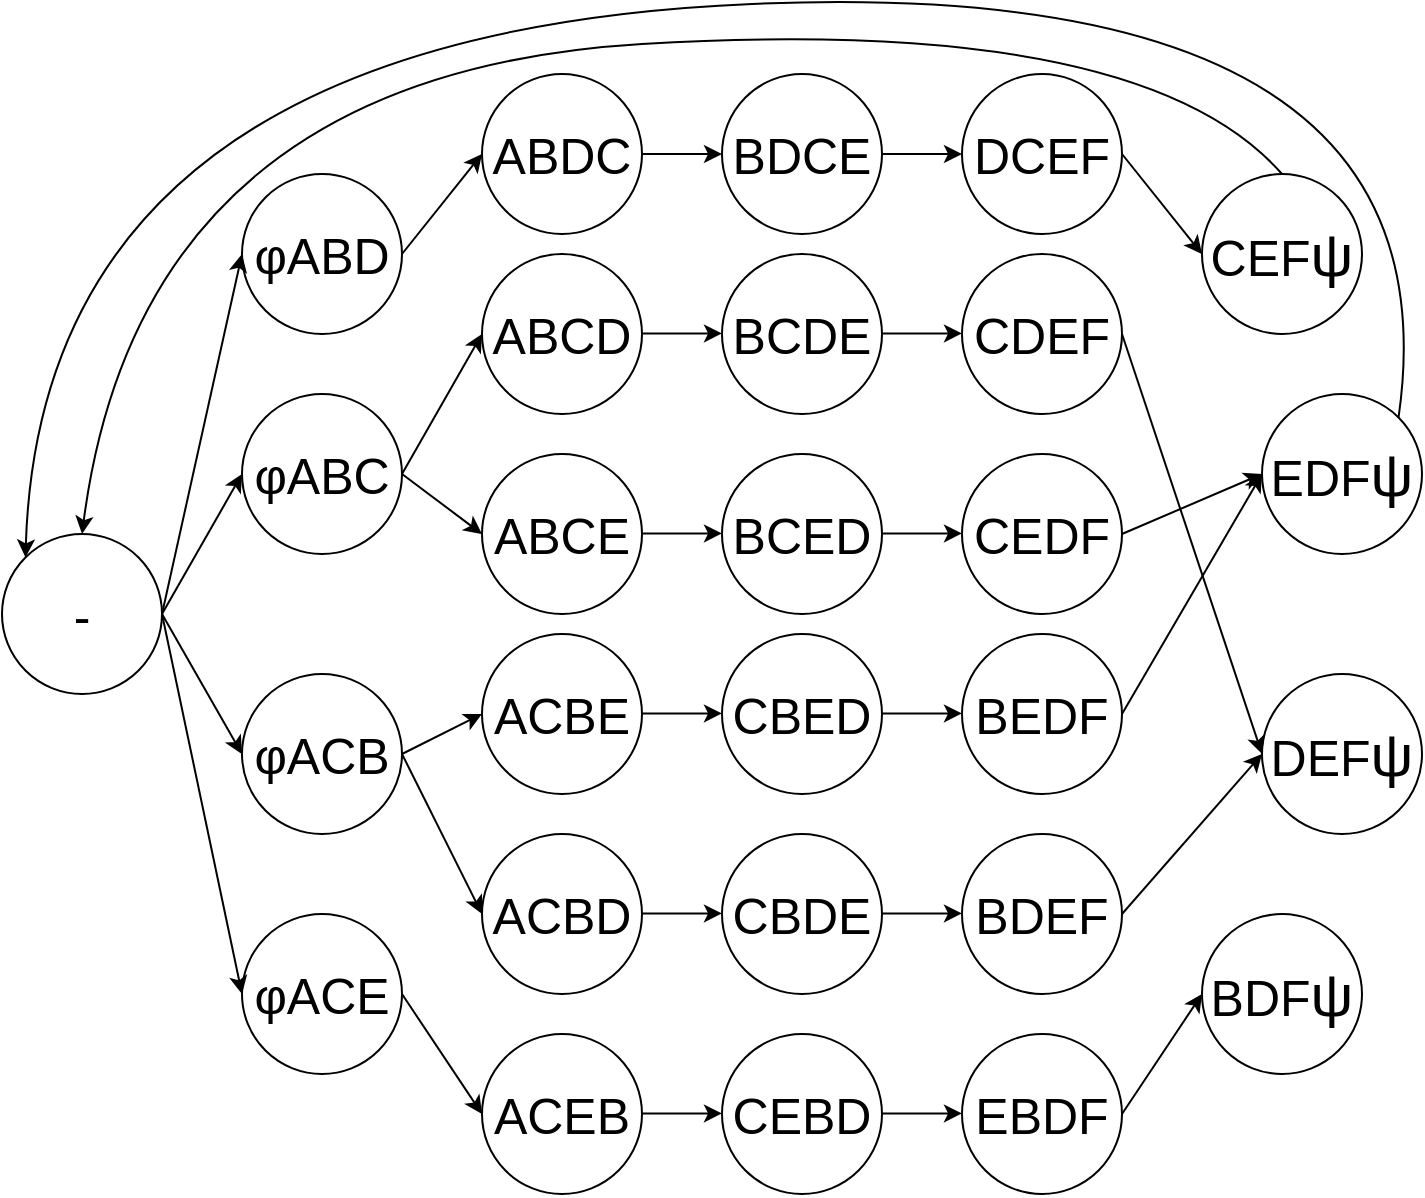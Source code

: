 <mxfile version="24.1.0" type="github">
  <diagram name="Seite-1" id="uhOXl8XrarWYXpvNMgZO">
    <mxGraphModel dx="1434" dy="782" grid="1" gridSize="10" guides="1" tooltips="1" connect="1" arrows="1" fold="1" page="1" pageScale="1" pageWidth="827" pageHeight="1169" math="0" shadow="0">
      <root>
        <mxCell id="0" />
        <mxCell id="1" parent="0" />
        <mxCell id="WchbofAxJvEK4TU0tgz5-1" value="&lt;font style=&quot;font-size: 25px;&quot;&gt;φABC&lt;/font&gt;" style="ellipse;whiteSpace=wrap;html=1;aspect=fixed;fontSize=20;" vertex="1" parent="1">
          <mxGeometry x="160" y="210" width="80" height="80" as="geometry" />
        </mxCell>
        <mxCell id="WchbofAxJvEK4TU0tgz5-3" value="-" style="ellipse;whiteSpace=wrap;html=1;aspect=fixed;fontSize=25;" vertex="1" parent="1">
          <mxGeometry x="40" y="280" width="80" height="80" as="geometry" />
        </mxCell>
        <mxCell id="WchbofAxJvEK4TU0tgz5-5" value="" style="endArrow=classic;html=1;rounded=0;curved=1;entryX=0;entryY=0.5;entryDx=0;entryDy=0;exitX=1;exitY=0.5;exitDx=0;exitDy=0;" edge="1" parent="1" source="WchbofAxJvEK4TU0tgz5-3" target="WchbofAxJvEK4TU0tgz5-1">
          <mxGeometry width="50" height="50" relative="1" as="geometry">
            <mxPoint x="130" y="320" as="sourcePoint" />
            <mxPoint x="160" y="319.66" as="targetPoint" />
          </mxGeometry>
        </mxCell>
        <mxCell id="WchbofAxJvEK4TU0tgz5-6" value="&lt;font style=&quot;font-size: 25px;&quot;&gt;φABD&lt;/font&gt;" style="ellipse;whiteSpace=wrap;html=1;aspect=fixed;fontSize=20;" vertex="1" parent="1">
          <mxGeometry x="160" y="100" width="80" height="80" as="geometry" />
        </mxCell>
        <mxCell id="WchbofAxJvEK4TU0tgz5-7" value="" style="endArrow=classic;html=1;rounded=0;curved=1;exitX=1;exitY=0.5;exitDx=0;exitDy=0;entryX=0;entryY=0.5;entryDx=0;entryDy=0;" edge="1" parent="1" source="WchbofAxJvEK4TU0tgz5-3" target="WchbofAxJvEK4TU0tgz5-6">
          <mxGeometry width="50" height="50" relative="1" as="geometry">
            <mxPoint x="70" y="350" as="sourcePoint" />
            <mxPoint x="110" y="350" as="targetPoint" />
          </mxGeometry>
        </mxCell>
        <mxCell id="WchbofAxJvEK4TU0tgz5-8" value="&lt;font style=&quot;font-size: 25px;&quot;&gt;φACE&lt;/font&gt;" style="ellipse;whiteSpace=wrap;html=1;aspect=fixed;fontSize=20;" vertex="1" parent="1">
          <mxGeometry x="160" y="470" width="80" height="80" as="geometry" />
        </mxCell>
        <mxCell id="WchbofAxJvEK4TU0tgz5-9" value="" style="endArrow=classic;html=1;rounded=0;curved=1;entryX=0;entryY=0.5;entryDx=0;entryDy=0;exitX=1;exitY=0.5;exitDx=0;exitDy=0;" edge="1" parent="1" source="WchbofAxJvEK4TU0tgz5-3" target="WchbofAxJvEK4TU0tgz5-8">
          <mxGeometry width="50" height="50" relative="1" as="geometry">
            <mxPoint x="120" y="320" as="sourcePoint" />
            <mxPoint x="110" y="350" as="targetPoint" />
          </mxGeometry>
        </mxCell>
        <mxCell id="WchbofAxJvEK4TU0tgz5-10" value="&lt;font style=&quot;font-size: 25px;&quot;&gt;φACB&lt;/font&gt;" style="ellipse;whiteSpace=wrap;html=1;aspect=fixed;fontSize=20;" vertex="1" parent="1">
          <mxGeometry x="160" y="350" width="80" height="80" as="geometry" />
        </mxCell>
        <mxCell id="WchbofAxJvEK4TU0tgz5-11" value="" style="endArrow=classic;html=1;rounded=0;curved=1;exitX=1;exitY=0.5;exitDx=0;exitDy=0;entryX=0;entryY=0.5;entryDx=0;entryDy=0;" edge="1" parent="1" source="WchbofAxJvEK4TU0tgz5-3" target="WchbofAxJvEK4TU0tgz5-10">
          <mxGeometry width="50" height="50" relative="1" as="geometry">
            <mxPoint x="290" y="380" as="sourcePoint" />
            <mxPoint x="330" y="380" as="targetPoint" />
          </mxGeometry>
        </mxCell>
        <mxCell id="WchbofAxJvEK4TU0tgz5-12" value="ABCD" style="ellipse;whiteSpace=wrap;html=1;aspect=fixed;fontSize=25;" vertex="1" parent="1">
          <mxGeometry x="280" y="140" width="80" height="80" as="geometry" />
        </mxCell>
        <mxCell id="WchbofAxJvEK4TU0tgz5-13" value="ABCE" style="ellipse;whiteSpace=wrap;html=1;aspect=fixed;fontSize=25;" vertex="1" parent="1">
          <mxGeometry x="280" y="240" width="80" height="80" as="geometry" />
        </mxCell>
        <mxCell id="WchbofAxJvEK4TU0tgz5-14" value="ABDC" style="ellipse;whiteSpace=wrap;html=1;aspect=fixed;fontSize=25;" vertex="1" parent="1">
          <mxGeometry x="280" y="50" width="80" height="80" as="geometry" />
        </mxCell>
        <mxCell id="WchbofAxJvEK4TU0tgz5-15" value="ACEB" style="ellipse;whiteSpace=wrap;html=1;aspect=fixed;fontSize=25;" vertex="1" parent="1">
          <mxGeometry x="280" y="530" width="80" height="80" as="geometry" />
        </mxCell>
        <mxCell id="WchbofAxJvEK4TU0tgz5-16" value="ACBE" style="ellipse;whiteSpace=wrap;html=1;aspect=fixed;fontSize=25;" vertex="1" parent="1">
          <mxGeometry x="280" y="330" width="80" height="80" as="geometry" />
        </mxCell>
        <mxCell id="WchbofAxJvEK4TU0tgz5-17" value="ACBD" style="ellipse;whiteSpace=wrap;html=1;aspect=fixed;fontSize=25;" vertex="1" parent="1">
          <mxGeometry x="280" y="430" width="80" height="80" as="geometry" />
        </mxCell>
        <mxCell id="WchbofAxJvEK4TU0tgz5-18" value="" style="endArrow=classic;html=1;rounded=0;curved=1;exitX=1;exitY=0.5;exitDx=0;exitDy=0;entryX=0;entryY=0.5;entryDx=0;entryDy=0;" edge="1" parent="1" source="WchbofAxJvEK4TU0tgz5-1" target="WchbofAxJvEK4TU0tgz5-12">
          <mxGeometry width="50" height="50" relative="1" as="geometry">
            <mxPoint x="260" y="280" as="sourcePoint" />
            <mxPoint x="300" y="280" as="targetPoint" />
          </mxGeometry>
        </mxCell>
        <mxCell id="WchbofAxJvEK4TU0tgz5-19" value="" style="endArrow=classic;html=1;rounded=0;curved=1;exitX=1;exitY=0.5;exitDx=0;exitDy=0;entryX=0;entryY=0.5;entryDx=0;entryDy=0;" edge="1" parent="1" source="WchbofAxJvEK4TU0tgz5-1" target="WchbofAxJvEK4TU0tgz5-13">
          <mxGeometry width="50" height="50" relative="1" as="geometry">
            <mxPoint x="260" y="280" as="sourcePoint" />
            <mxPoint x="300" y="280" as="targetPoint" />
          </mxGeometry>
        </mxCell>
        <mxCell id="WchbofAxJvEK4TU0tgz5-20" value="" style="endArrow=classic;html=1;rounded=0;curved=1;exitX=1;exitY=0.5;exitDx=0;exitDy=0;entryX=0;entryY=0.5;entryDx=0;entryDy=0;" edge="1" parent="1" source="WchbofAxJvEK4TU0tgz5-6" target="WchbofAxJvEK4TU0tgz5-14">
          <mxGeometry width="50" height="50" relative="1" as="geometry">
            <mxPoint x="260" y="110" as="sourcePoint" />
            <mxPoint x="300" y="110" as="targetPoint" />
          </mxGeometry>
        </mxCell>
        <mxCell id="WchbofAxJvEK4TU0tgz5-21" value="" style="endArrow=classic;html=1;rounded=0;curved=1;exitX=1;exitY=0.5;exitDx=0;exitDy=0;entryX=0;entryY=0.5;entryDx=0;entryDy=0;" edge="1" parent="1" source="WchbofAxJvEK4TU0tgz5-8" target="WchbofAxJvEK4TU0tgz5-15">
          <mxGeometry width="50" height="50" relative="1" as="geometry">
            <mxPoint x="260" y="610" as="sourcePoint" />
            <mxPoint x="300" y="610" as="targetPoint" />
          </mxGeometry>
        </mxCell>
        <mxCell id="WchbofAxJvEK4TU0tgz5-22" value="" style="endArrow=classic;html=1;rounded=0;curved=1;exitX=1;exitY=0.5;exitDx=0;exitDy=0;entryX=0;entryY=0.5;entryDx=0;entryDy=0;" edge="1" parent="1" source="WchbofAxJvEK4TU0tgz5-10" target="WchbofAxJvEK4TU0tgz5-16">
          <mxGeometry width="50" height="50" relative="1" as="geometry">
            <mxPoint x="260" y="380" as="sourcePoint" />
            <mxPoint x="300" y="380" as="targetPoint" />
          </mxGeometry>
        </mxCell>
        <mxCell id="WchbofAxJvEK4TU0tgz5-23" value="" style="endArrow=classic;html=1;rounded=0;curved=1;exitX=1;exitY=0.5;exitDx=0;exitDy=0;entryX=0;entryY=0.5;entryDx=0;entryDy=0;" edge="1" parent="1" source="WchbofAxJvEK4TU0tgz5-10" target="WchbofAxJvEK4TU0tgz5-17">
          <mxGeometry width="50" height="50" relative="1" as="geometry">
            <mxPoint x="260" y="450" as="sourcePoint" />
            <mxPoint x="300" y="450" as="targetPoint" />
          </mxGeometry>
        </mxCell>
        <mxCell id="WchbofAxJvEK4TU0tgz5-24" value="BCDE" style="ellipse;whiteSpace=wrap;html=1;aspect=fixed;fontSize=25;" vertex="1" parent="1">
          <mxGeometry x="400" y="140" width="80" height="80" as="geometry" />
        </mxCell>
        <mxCell id="WchbofAxJvEK4TU0tgz5-25" value="BCED" style="ellipse;whiteSpace=wrap;html=1;aspect=fixed;fontSize=25;" vertex="1" parent="1">
          <mxGeometry x="400" y="240" width="80" height="80" as="geometry" />
        </mxCell>
        <mxCell id="WchbofAxJvEK4TU0tgz5-26" value="BDCE" style="ellipse;whiteSpace=wrap;html=1;aspect=fixed;fontSize=25;" vertex="1" parent="1">
          <mxGeometry x="400" y="50" width="80" height="80" as="geometry" />
        </mxCell>
        <mxCell id="WchbofAxJvEK4TU0tgz5-27" value="CEBD" style="ellipse;whiteSpace=wrap;html=1;aspect=fixed;fontSize=25;" vertex="1" parent="1">
          <mxGeometry x="400" y="530" width="80" height="80" as="geometry" />
        </mxCell>
        <mxCell id="WchbofAxJvEK4TU0tgz5-28" value="CBED" style="ellipse;whiteSpace=wrap;html=1;aspect=fixed;fontSize=25;" vertex="1" parent="1">
          <mxGeometry x="400" y="330" width="80" height="80" as="geometry" />
        </mxCell>
        <mxCell id="WchbofAxJvEK4TU0tgz5-29" value="CBDE" style="ellipse;whiteSpace=wrap;html=1;aspect=fixed;fontSize=25;" vertex="1" parent="1">
          <mxGeometry x="400" y="430" width="80" height="80" as="geometry" />
        </mxCell>
        <mxCell id="WchbofAxJvEK4TU0tgz5-30" value="" style="endArrow=classic;html=1;rounded=0;curved=1;exitX=1;exitY=0.5;exitDx=0;exitDy=0;" edge="1" parent="1">
          <mxGeometry width="50" height="50" relative="1" as="geometry">
            <mxPoint x="360" y="179.71" as="sourcePoint" />
            <mxPoint x="400" y="179.71" as="targetPoint" />
          </mxGeometry>
        </mxCell>
        <mxCell id="WchbofAxJvEK4TU0tgz5-31" value="" style="endArrow=classic;html=1;rounded=0;curved=1;exitX=1;exitY=0.5;exitDx=0;exitDy=0;" edge="1" parent="1">
          <mxGeometry width="50" height="50" relative="1" as="geometry">
            <mxPoint x="360" y="279.71" as="sourcePoint" />
            <mxPoint x="400" y="279.71" as="targetPoint" />
          </mxGeometry>
        </mxCell>
        <mxCell id="WchbofAxJvEK4TU0tgz5-32" value="" style="endArrow=classic;html=1;rounded=0;curved=1;exitX=1;exitY=0.5;exitDx=0;exitDy=0;" edge="1" parent="1">
          <mxGeometry width="50" height="50" relative="1" as="geometry">
            <mxPoint x="360" y="90" as="sourcePoint" />
            <mxPoint x="400" y="90" as="targetPoint" />
          </mxGeometry>
        </mxCell>
        <mxCell id="WchbofAxJvEK4TU0tgz5-33" value="" style="endArrow=classic;html=1;rounded=0;curved=1;exitX=1;exitY=0.5;exitDx=0;exitDy=0;" edge="1" parent="1">
          <mxGeometry width="50" height="50" relative="1" as="geometry">
            <mxPoint x="360" y="569.71" as="sourcePoint" />
            <mxPoint x="400" y="569.71" as="targetPoint" />
          </mxGeometry>
        </mxCell>
        <mxCell id="WchbofAxJvEK4TU0tgz5-34" value="" style="endArrow=classic;html=1;rounded=0;curved=1;exitX=1;exitY=0.5;exitDx=0;exitDy=0;" edge="1" parent="1">
          <mxGeometry width="50" height="50" relative="1" as="geometry">
            <mxPoint x="360" y="369.71" as="sourcePoint" />
            <mxPoint x="400" y="369.71" as="targetPoint" />
          </mxGeometry>
        </mxCell>
        <mxCell id="WchbofAxJvEK4TU0tgz5-35" value="" style="endArrow=classic;html=1;rounded=0;curved=1;exitX=1;exitY=0.5;exitDx=0;exitDy=0;" edge="1" parent="1">
          <mxGeometry width="50" height="50" relative="1" as="geometry">
            <mxPoint x="360" y="469.71" as="sourcePoint" />
            <mxPoint x="400" y="469.71" as="targetPoint" />
          </mxGeometry>
        </mxCell>
        <mxCell id="WchbofAxJvEK4TU0tgz5-36" value="CDEF" style="ellipse;whiteSpace=wrap;html=1;aspect=fixed;fontSize=25;" vertex="1" parent="1">
          <mxGeometry x="520" y="140" width="80" height="80" as="geometry" />
        </mxCell>
        <mxCell id="WchbofAxJvEK4TU0tgz5-37" value="CEDF" style="ellipse;whiteSpace=wrap;html=1;aspect=fixed;fontSize=25;" vertex="1" parent="1">
          <mxGeometry x="520" y="240" width="80" height="80" as="geometry" />
        </mxCell>
        <mxCell id="WchbofAxJvEK4TU0tgz5-38" value="DCEF" style="ellipse;whiteSpace=wrap;html=1;aspect=fixed;fontSize=25;" vertex="1" parent="1">
          <mxGeometry x="520" y="50" width="80" height="80" as="geometry" />
        </mxCell>
        <mxCell id="WchbofAxJvEK4TU0tgz5-39" value="EBDF" style="ellipse;whiteSpace=wrap;html=1;aspect=fixed;fontSize=25;" vertex="1" parent="1">
          <mxGeometry x="520" y="530" width="80" height="80" as="geometry" />
        </mxCell>
        <mxCell id="WchbofAxJvEK4TU0tgz5-40" value="BEDF" style="ellipse;whiteSpace=wrap;html=1;aspect=fixed;fontSize=25;" vertex="1" parent="1">
          <mxGeometry x="520" y="330" width="80" height="80" as="geometry" />
        </mxCell>
        <mxCell id="WchbofAxJvEK4TU0tgz5-41" value="BDEF" style="ellipse;whiteSpace=wrap;html=1;aspect=fixed;fontSize=25;" vertex="1" parent="1">
          <mxGeometry x="520" y="430" width="80" height="80" as="geometry" />
        </mxCell>
        <mxCell id="WchbofAxJvEK4TU0tgz5-42" value="" style="endArrow=classic;html=1;rounded=0;curved=1;exitX=1;exitY=0.5;exitDx=0;exitDy=0;" edge="1" parent="1">
          <mxGeometry width="50" height="50" relative="1" as="geometry">
            <mxPoint x="480" y="179.71" as="sourcePoint" />
            <mxPoint x="520" y="179.71" as="targetPoint" />
          </mxGeometry>
        </mxCell>
        <mxCell id="WchbofAxJvEK4TU0tgz5-43" value="" style="endArrow=classic;html=1;rounded=0;curved=1;exitX=1;exitY=0.5;exitDx=0;exitDy=0;" edge="1" parent="1">
          <mxGeometry width="50" height="50" relative="1" as="geometry">
            <mxPoint x="480" y="279.71" as="sourcePoint" />
            <mxPoint x="520" y="279.71" as="targetPoint" />
          </mxGeometry>
        </mxCell>
        <mxCell id="WchbofAxJvEK4TU0tgz5-44" value="" style="endArrow=classic;html=1;rounded=0;curved=1;exitX=1;exitY=0.5;exitDx=0;exitDy=0;" edge="1" parent="1">
          <mxGeometry width="50" height="50" relative="1" as="geometry">
            <mxPoint x="480" y="90" as="sourcePoint" />
            <mxPoint x="520" y="90" as="targetPoint" />
          </mxGeometry>
        </mxCell>
        <mxCell id="WchbofAxJvEK4TU0tgz5-45" value="" style="endArrow=classic;html=1;rounded=0;curved=1;exitX=1;exitY=0.5;exitDx=0;exitDy=0;" edge="1" parent="1">
          <mxGeometry width="50" height="50" relative="1" as="geometry">
            <mxPoint x="480" y="569.71" as="sourcePoint" />
            <mxPoint x="520" y="569.71" as="targetPoint" />
          </mxGeometry>
        </mxCell>
        <mxCell id="WchbofAxJvEK4TU0tgz5-46" value="" style="endArrow=classic;html=1;rounded=0;curved=1;exitX=1;exitY=0.5;exitDx=0;exitDy=0;" edge="1" parent="1">
          <mxGeometry width="50" height="50" relative="1" as="geometry">
            <mxPoint x="480" y="369.71" as="sourcePoint" />
            <mxPoint x="520" y="369.71" as="targetPoint" />
          </mxGeometry>
        </mxCell>
        <mxCell id="WchbofAxJvEK4TU0tgz5-47" value="" style="endArrow=classic;html=1;rounded=0;curved=1;exitX=1;exitY=0.5;exitDx=0;exitDy=0;" edge="1" parent="1">
          <mxGeometry width="50" height="50" relative="1" as="geometry">
            <mxPoint x="480" y="469.71" as="sourcePoint" />
            <mxPoint x="520" y="469.71" as="targetPoint" />
          </mxGeometry>
        </mxCell>
        <mxCell id="WchbofAxJvEK4TU0tgz5-48" value="DEF&lt;span style=&quot;left: 187.593px; top: 579.67px; font-size: 30px; font-family: sans-serif; transform: scaleX(1.019);&quot; role=&quot;presentation&quot; dir=&quot;ltr&quot;&gt;ψ&lt;/span&gt;" style="ellipse;whiteSpace=wrap;html=1;aspect=fixed;fontSize=25;" vertex="1" parent="1">
          <mxGeometry x="670" y="350" width="80" height="80" as="geometry" />
        </mxCell>
        <mxCell id="WchbofAxJvEK4TU0tgz5-49" value="EDF&lt;span style=&quot;left: 187.593px; top: 579.67px; font-size: 30px; font-family: sans-serif; transform: scaleX(1.019);&quot; role=&quot;presentation&quot; dir=&quot;ltr&quot;&gt;ψ&lt;/span&gt;" style="ellipse;whiteSpace=wrap;html=1;aspect=fixed;fontSize=25;" vertex="1" parent="1">
          <mxGeometry x="670" y="210" width="80" height="80" as="geometry" />
        </mxCell>
        <mxCell id="WchbofAxJvEK4TU0tgz5-50" value="CEF&lt;span style=&quot;left: 187.593px; top: 579.67px; font-size: 30px; font-family: sans-serif; transform: scaleX(1.019);&quot; role=&quot;presentation&quot; dir=&quot;ltr&quot;&gt;ψ&lt;/span&gt;" style="ellipse;whiteSpace=wrap;html=1;aspect=fixed;fontSize=25;" vertex="1" parent="1">
          <mxGeometry x="640" y="100" width="80" height="80" as="geometry" />
        </mxCell>
        <mxCell id="WchbofAxJvEK4TU0tgz5-51" value="BDF&lt;span style=&quot;left: 187.593px; top: 579.67px; font-size: 30px; font-family: sans-serif; transform: scaleX(1.019);&quot; role=&quot;presentation&quot; dir=&quot;ltr&quot;&gt;ψ&lt;/span&gt;" style="ellipse;whiteSpace=wrap;html=1;aspect=fixed;fontSize=25;" vertex="1" parent="1">
          <mxGeometry x="640" y="470" width="80" height="80" as="geometry" />
        </mxCell>
        <mxCell id="WchbofAxJvEK4TU0tgz5-52" value="" style="endArrow=classic;html=1;rounded=0;curved=1;exitX=1;exitY=0.5;exitDx=0;exitDy=0;entryX=0;entryY=0.5;entryDx=0;entryDy=0;" edge="1" parent="1" source="WchbofAxJvEK4TU0tgz5-36" target="WchbofAxJvEK4TU0tgz5-48">
          <mxGeometry width="50" height="50" relative="1" as="geometry">
            <mxPoint x="600" y="170" as="sourcePoint" />
            <mxPoint x="630" y="170" as="targetPoint" />
          </mxGeometry>
        </mxCell>
        <mxCell id="WchbofAxJvEK4TU0tgz5-53" value="" style="endArrow=classic;html=1;rounded=0;curved=1;exitX=1;exitY=0.5;exitDx=0;exitDy=0;entryX=0;entryY=0.5;entryDx=0;entryDy=0;" edge="1" parent="1" source="WchbofAxJvEK4TU0tgz5-37" target="WchbofAxJvEK4TU0tgz5-49">
          <mxGeometry width="50" height="50" relative="1" as="geometry">
            <mxPoint x="600" y="269.71" as="sourcePoint" />
            <mxPoint x="630" y="270" as="targetPoint" />
          </mxGeometry>
        </mxCell>
        <mxCell id="WchbofAxJvEK4TU0tgz5-54" value="" style="endArrow=classic;html=1;rounded=0;curved=1;exitX=1;exitY=0.5;exitDx=0;exitDy=0;entryX=0;entryY=0.5;entryDx=0;entryDy=0;" edge="1" parent="1" source="WchbofAxJvEK4TU0tgz5-38" target="WchbofAxJvEK4TU0tgz5-50">
          <mxGeometry width="50" height="50" relative="1" as="geometry">
            <mxPoint x="600" y="179.71" as="sourcePoint" />
            <mxPoint x="630" y="180" as="targetPoint" />
          </mxGeometry>
        </mxCell>
        <mxCell id="WchbofAxJvEK4TU0tgz5-55" value="" style="endArrow=classic;html=1;rounded=0;curved=1;exitX=1;exitY=0.5;exitDx=0;exitDy=0;entryX=0;entryY=0.5;entryDx=0;entryDy=0;" edge="1" parent="1" source="WchbofAxJvEK4TU0tgz5-39" target="WchbofAxJvEK4TU0tgz5-51">
          <mxGeometry width="50" height="50" relative="1" as="geometry">
            <mxPoint x="600" y="659.71" as="sourcePoint" />
            <mxPoint x="630" y="640" as="targetPoint" />
          </mxGeometry>
        </mxCell>
        <mxCell id="WchbofAxJvEK4TU0tgz5-57" value="" style="endArrow=classic;html=1;rounded=0;curved=1;exitX=1;exitY=0.5;exitDx=0;exitDy=0;entryX=0;entryY=0.5;entryDx=0;entryDy=0;" edge="1" parent="1" source="WchbofAxJvEK4TU0tgz5-40" target="WchbofAxJvEK4TU0tgz5-49">
          <mxGeometry width="50" height="50" relative="1" as="geometry">
            <mxPoint x="560" y="420" as="sourcePoint" />
            <mxPoint x="600" y="420" as="targetPoint" />
          </mxGeometry>
        </mxCell>
        <mxCell id="WchbofAxJvEK4TU0tgz5-58" value="" style="endArrow=classic;html=1;rounded=0;curved=1;exitX=1;exitY=0.5;exitDx=0;exitDy=0;entryX=0;entryY=0.5;entryDx=0;entryDy=0;" edge="1" parent="1" source="WchbofAxJvEK4TU0tgz5-41" target="WchbofAxJvEK4TU0tgz5-48">
          <mxGeometry width="50" height="50" relative="1" as="geometry">
            <mxPoint x="560" y="350" as="sourcePoint" />
            <mxPoint x="600" y="350" as="targetPoint" />
          </mxGeometry>
        </mxCell>
        <mxCell id="WchbofAxJvEK4TU0tgz5-59" value="" style="endArrow=classic;html=1;rounded=0;curved=1;exitX=0.5;exitY=0;exitDx=0;exitDy=0;entryX=0.5;entryY=0;entryDx=0;entryDy=0;" edge="1" parent="1" source="WchbofAxJvEK4TU0tgz5-50" target="WchbofAxJvEK4TU0tgz5-3">
          <mxGeometry width="50" height="50" relative="1" as="geometry">
            <mxPoint x="270" y="380" as="sourcePoint" />
            <mxPoint x="310" y="380" as="targetPoint" />
            <Array as="points">
              <mxPoint x="610" y="20" />
              <mxPoint x="110" y="50" />
            </Array>
          </mxGeometry>
        </mxCell>
        <mxCell id="WchbofAxJvEK4TU0tgz5-60" value="" style="endArrow=classic;html=1;rounded=0;curved=1;exitX=1;exitY=0;exitDx=0;exitDy=0;entryX=0;entryY=0;entryDx=0;entryDy=0;" edge="1" parent="1" source="WchbofAxJvEK4TU0tgz5-49" target="WchbofAxJvEK4TU0tgz5-3">
          <mxGeometry width="50" height="50" relative="1" as="geometry">
            <mxPoint x="270" y="310" as="sourcePoint" />
            <mxPoint x="310" y="310" as="targetPoint" />
            <Array as="points">
              <mxPoint x="770" />
              <mxPoint x="60" y="30" />
            </Array>
          </mxGeometry>
        </mxCell>
      </root>
    </mxGraphModel>
  </diagram>
</mxfile>
